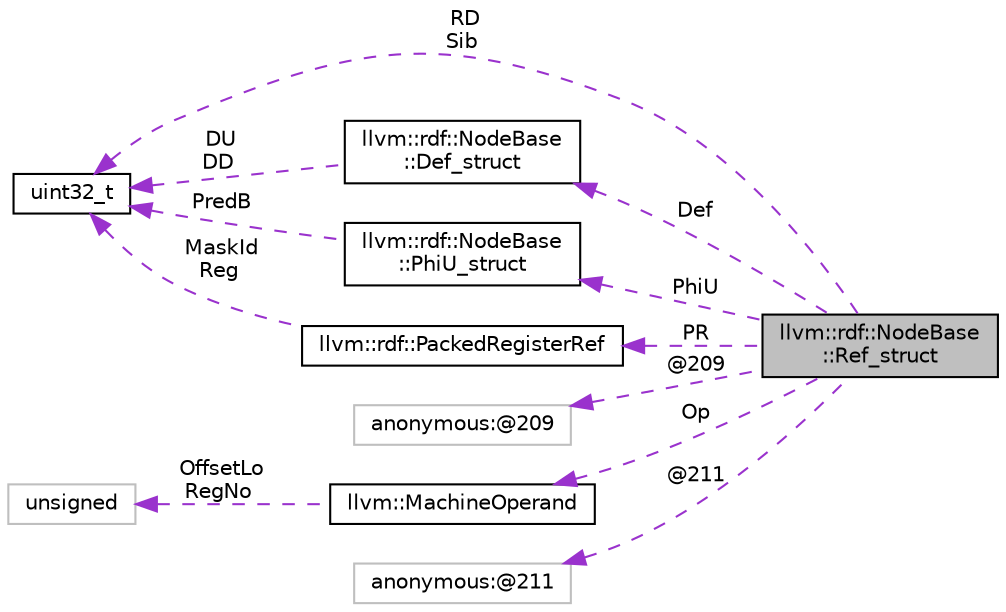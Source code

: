 digraph "llvm::rdf::NodeBase::Ref_struct"
{
 // LATEX_PDF_SIZE
  bgcolor="transparent";
  edge [fontname="Helvetica",fontsize="10",labelfontname="Helvetica",labelfontsize="10"];
  node [fontname="Helvetica",fontsize="10",shape=record];
  rankdir="LR";
  Node1 [label="llvm::rdf::NodeBase\l::Ref_struct",height=0.2,width=0.4,color="black", fillcolor="grey75", style="filled", fontcolor="black",tooltip=" "];
  Node2 -> Node1 [dir="back",color="darkorchid3",fontsize="10",style="dashed",label=" Def" ,fontname="Helvetica"];
  Node2 [label="llvm::rdf::NodeBase\l::Def_struct",height=0.2,width=0.4,color="black",URL="$structllvm_1_1rdf_1_1NodeBase_1_1Def__struct.html",tooltip=" "];
  Node3 -> Node2 [dir="back",color="darkorchid3",fontsize="10",style="dashed",label=" DU\nDD" ,fontname="Helvetica"];
  Node3 [label="uint32_t",height=0.2,width=0.4,color="black",URL="$classuint32__t.html",tooltip=" "];
  Node4 -> Node1 [dir="back",color="darkorchid3",fontsize="10",style="dashed",label=" @209" ,fontname="Helvetica"];
  Node4 [label="anonymous:@209",height=0.2,width=0.4,color="grey75",tooltip=" "];
  Node5 -> Node1 [dir="back",color="darkorchid3",fontsize="10",style="dashed",label=" PhiU" ,fontname="Helvetica"];
  Node5 [label="llvm::rdf::NodeBase\l::PhiU_struct",height=0.2,width=0.4,color="black",URL="$structllvm_1_1rdf_1_1NodeBase_1_1PhiU__struct.html",tooltip=" "];
  Node3 -> Node5 [dir="back",color="darkorchid3",fontsize="10",style="dashed",label=" PredB" ,fontname="Helvetica"];
  Node6 -> Node1 [dir="back",color="darkorchid3",fontsize="10",style="dashed",label=" Op" ,fontname="Helvetica"];
  Node6 [label="llvm::MachineOperand",height=0.2,width=0.4,color="black",URL="$classllvm_1_1MachineOperand.html",tooltip="MachineOperand class - Representation of each machine instruction operand."];
  Node7 -> Node6 [dir="back",color="darkorchid3",fontsize="10",style="dashed",label=" OffsetLo\nRegNo" ,fontname="Helvetica"];
  Node7 [label="unsigned",height=0.2,width=0.4,color="grey75",tooltip=" "];
  Node3 -> Node1 [dir="back",color="darkorchid3",fontsize="10",style="dashed",label=" RD\nSib" ,fontname="Helvetica"];
  Node8 -> Node1 [dir="back",color="darkorchid3",fontsize="10",style="dashed",label=" PR" ,fontname="Helvetica"];
  Node8 [label="llvm::rdf::PackedRegisterRef",height=0.2,width=0.4,color="black",URL="$structllvm_1_1rdf_1_1PackedRegisterRef.html",tooltip=" "];
  Node3 -> Node8 [dir="back",color="darkorchid3",fontsize="10",style="dashed",label=" MaskId\nReg" ,fontname="Helvetica"];
  Node9 -> Node1 [dir="back",color="darkorchid3",fontsize="10",style="dashed",label=" @211" ,fontname="Helvetica"];
  Node9 [label="anonymous:@211",height=0.2,width=0.4,color="grey75",tooltip=" "];
}
